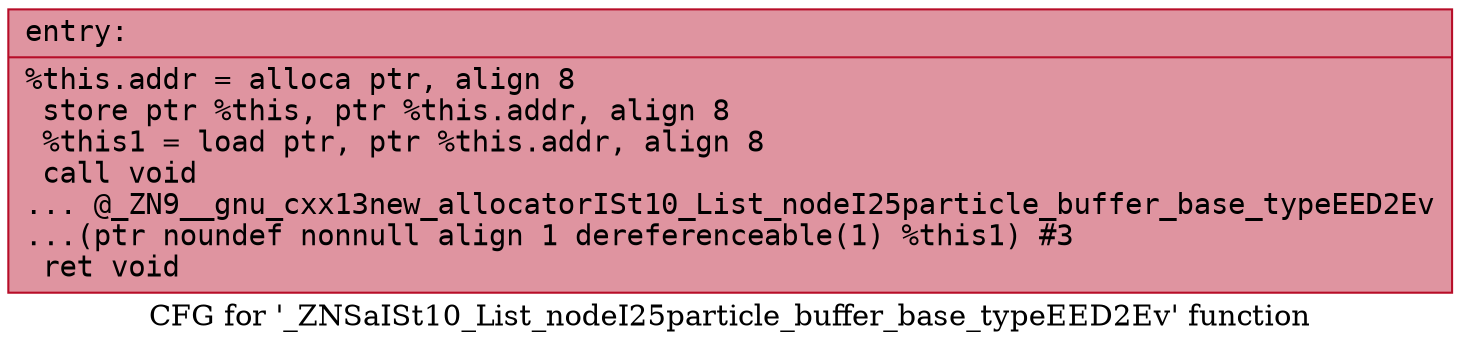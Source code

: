 digraph "CFG for '_ZNSaISt10_List_nodeI25particle_buffer_base_typeEED2Ev' function" {
	label="CFG for '_ZNSaISt10_List_nodeI25particle_buffer_base_typeEED2Ev' function";

	Node0x558b694e3d80 [shape=record,color="#b70d28ff", style=filled, fillcolor="#b70d2870" fontname="Courier",label="{entry:\l|  %this.addr = alloca ptr, align 8\l  store ptr %this, ptr %this.addr, align 8\l  %this1 = load ptr, ptr %this.addr, align 8\l  call void\l... @_ZN9__gnu_cxx13new_allocatorISt10_List_nodeI25particle_buffer_base_typeEED2Ev\l...(ptr noundef nonnull align 1 dereferenceable(1) %this1) #3\l  ret void\l}"];
}
